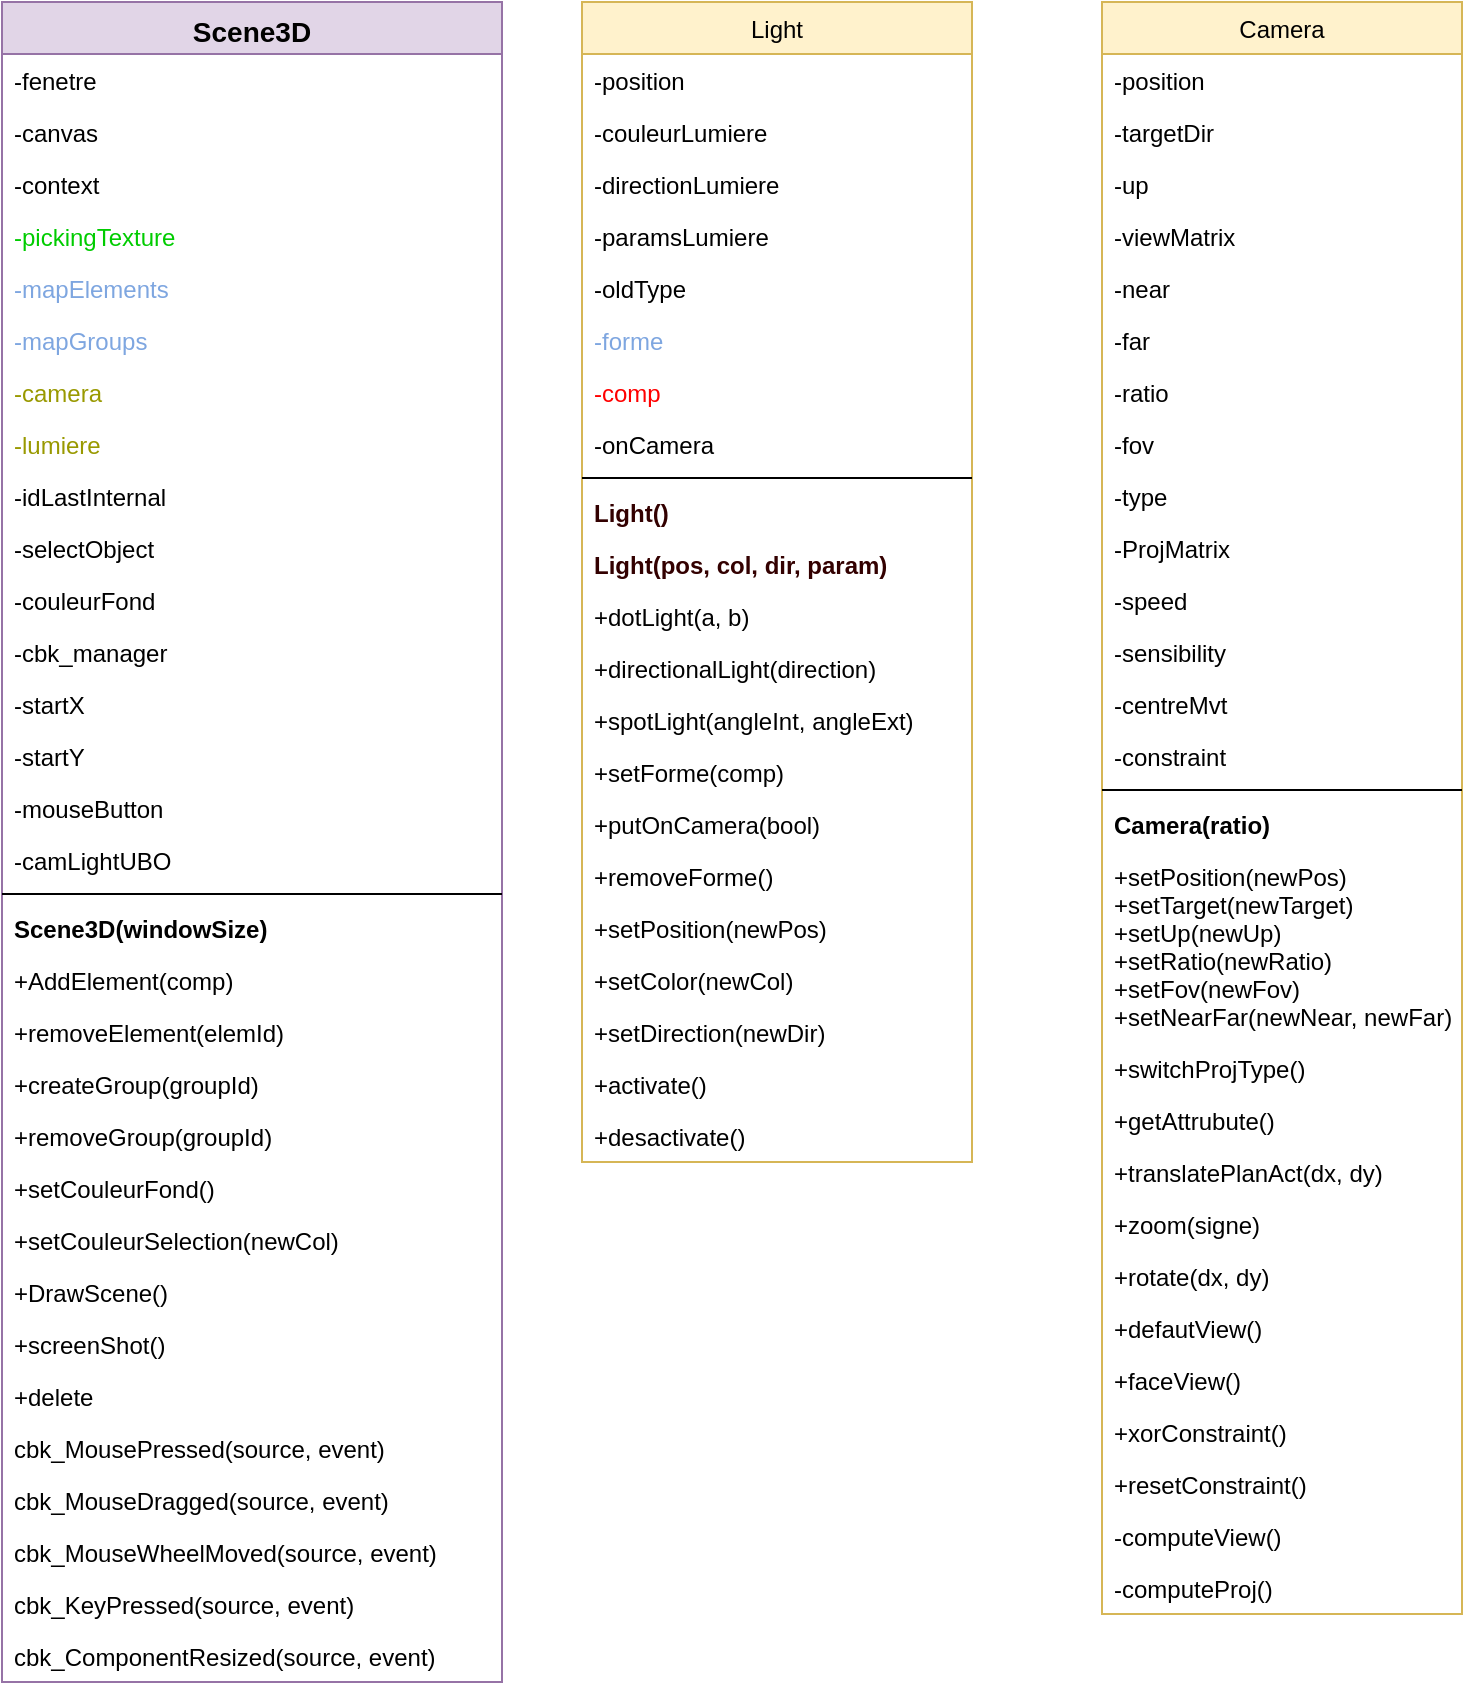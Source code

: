 <mxfile version="21.6.1" type="device">
  <diagram name="Page-1" id="umiVa4IN_gJWZShPGP4Q">
    <mxGraphModel dx="3081" dy="2779" grid="1" gridSize="10" guides="1" tooltips="1" connect="1" arrows="1" fold="1" page="1" pageScale="1" pageWidth="1169" pageHeight="1654" math="0" shadow="0">
      <root>
        <mxCell id="0" />
        <mxCell id="1" parent="0" />
        <mxCell id="tlqOP9wAjiYp1i78d2y5-1" value="Scene3D" style="swimlane;fontStyle=1;align=center;verticalAlign=top;childLayout=stackLayout;horizontal=1;startSize=26;horizontalStack=0;resizeParent=1;resizeLast=0;collapsible=1;marginBottom=0;rounded=0;shadow=0;strokeWidth=1;fillColor=#e1d5e7;strokeColor=#9673a6;fontSize=14;" vertex="1" parent="1">
          <mxGeometry x="-1160" y="-1640" width="250" height="840" as="geometry">
            <mxRectangle x="230" y="140" width="160" height="26" as="alternateBounds" />
          </mxGeometry>
        </mxCell>
        <mxCell id="tlqOP9wAjiYp1i78d2y5-2" value="-fenetre" style="text;align=left;verticalAlign=top;spacingLeft=4;spacingRight=4;overflow=hidden;rotatable=0;points=[[0,0.5],[1,0.5]];portConstraint=eastwest;" vertex="1" parent="tlqOP9wAjiYp1i78d2y5-1">
          <mxGeometry y="26" width="250" height="26" as="geometry" />
        </mxCell>
        <mxCell id="tlqOP9wAjiYp1i78d2y5-3" value="-canvas" style="text;align=left;verticalAlign=top;spacingLeft=4;spacingRight=4;overflow=hidden;rotatable=0;points=[[0,0.5],[1,0.5]];portConstraint=eastwest;" vertex="1" parent="tlqOP9wAjiYp1i78d2y5-1">
          <mxGeometry y="52" width="250" height="26" as="geometry" />
        </mxCell>
        <mxCell id="tlqOP9wAjiYp1i78d2y5-4" value="-context" style="text;align=left;verticalAlign=top;spacingLeft=4;spacingRight=4;overflow=hidden;rotatable=0;points=[[0,0.5],[1,0.5]];portConstraint=eastwest;" vertex="1" parent="tlqOP9wAjiYp1i78d2y5-1">
          <mxGeometry y="78" width="250" height="26" as="geometry" />
        </mxCell>
        <mxCell id="tlqOP9wAjiYp1i78d2y5-5" value="-pickingTexture" style="text;align=left;verticalAlign=top;spacingLeft=4;spacingRight=4;overflow=hidden;rotatable=0;points=[[0,0.5],[1,0.5]];portConstraint=eastwest;fontColor=#00CC00;" vertex="1" parent="tlqOP9wAjiYp1i78d2y5-1">
          <mxGeometry y="104" width="250" height="26" as="geometry" />
        </mxCell>
        <mxCell id="tlqOP9wAjiYp1i78d2y5-6" value="-mapElements" style="text;align=left;verticalAlign=top;spacingLeft=4;spacingRight=4;overflow=hidden;rotatable=0;points=[[0,0.5],[1,0.5]];portConstraint=eastwest;rounded=0;shadow=0;html=0;fontColor=#7EA6E0;" vertex="1" parent="tlqOP9wAjiYp1i78d2y5-1">
          <mxGeometry y="130" width="250" height="26" as="geometry" />
        </mxCell>
        <mxCell id="tlqOP9wAjiYp1i78d2y5-7" value="-mapGroups" style="text;align=left;verticalAlign=top;spacingLeft=4;spacingRight=4;overflow=hidden;rotatable=0;points=[[0,0.5],[1,0.5]];portConstraint=eastwest;rounded=0;shadow=0;html=0;fontColor=#7EA6E0;" vertex="1" parent="tlqOP9wAjiYp1i78d2y5-1">
          <mxGeometry y="156" width="250" height="26" as="geometry" />
        </mxCell>
        <mxCell id="tlqOP9wAjiYp1i78d2y5-8" value="-camera" style="text;align=left;verticalAlign=top;spacingLeft=4;spacingRight=4;overflow=hidden;rotatable=0;points=[[0,0.5],[1,0.5]];portConstraint=eastwest;rounded=0;shadow=0;html=0;fontColor=#999900;" vertex="1" parent="tlqOP9wAjiYp1i78d2y5-1">
          <mxGeometry y="182" width="250" height="26" as="geometry" />
        </mxCell>
        <mxCell id="tlqOP9wAjiYp1i78d2y5-9" value="-lumiere" style="text;align=left;verticalAlign=top;spacingLeft=4;spacingRight=4;overflow=hidden;rotatable=0;points=[[0,0.5],[1,0.5]];portConstraint=eastwest;rounded=0;shadow=0;html=0;fontColor=#999900;" vertex="1" parent="tlqOP9wAjiYp1i78d2y5-1">
          <mxGeometry y="208" width="250" height="26" as="geometry" />
        </mxCell>
        <mxCell id="tlqOP9wAjiYp1i78d2y5-10" value="-idLastInternal" style="text;align=left;verticalAlign=top;spacingLeft=4;spacingRight=4;overflow=hidden;rotatable=0;points=[[0,0.5],[1,0.5]];portConstraint=eastwest;rounded=0;shadow=0;html=0;fontColor=#000000;" vertex="1" parent="tlqOP9wAjiYp1i78d2y5-1">
          <mxGeometry y="234" width="250" height="26" as="geometry" />
        </mxCell>
        <mxCell id="tlqOP9wAjiYp1i78d2y5-11" value="-selectObject" style="text;align=left;verticalAlign=top;spacingLeft=4;spacingRight=4;overflow=hidden;rotatable=0;points=[[0,0.5],[1,0.5]];portConstraint=eastwest;rounded=0;shadow=0;html=0;fontColor=#000000;" vertex="1" parent="tlqOP9wAjiYp1i78d2y5-1">
          <mxGeometry y="260" width="250" height="26" as="geometry" />
        </mxCell>
        <mxCell id="tlqOP9wAjiYp1i78d2y5-12" value="-couleurFond" style="text;align=left;verticalAlign=top;spacingLeft=4;spacingRight=4;overflow=hidden;rotatable=0;points=[[0,0.5],[1,0.5]];portConstraint=eastwest;rounded=0;shadow=0;html=0;fontColor=#000000;" vertex="1" parent="tlqOP9wAjiYp1i78d2y5-1">
          <mxGeometry y="286" width="250" height="26" as="geometry" />
        </mxCell>
        <mxCell id="tlqOP9wAjiYp1i78d2y5-13" value="-cbk_manager" style="text;align=left;verticalAlign=top;spacingLeft=4;spacingRight=4;overflow=hidden;rotatable=0;points=[[0,0.5],[1,0.5]];portConstraint=eastwest;rounded=0;shadow=0;html=0;fontColor=#000000;" vertex="1" parent="tlqOP9wAjiYp1i78d2y5-1">
          <mxGeometry y="312" width="250" height="26" as="geometry" />
        </mxCell>
        <mxCell id="tlqOP9wAjiYp1i78d2y5-14" value="-startX" style="text;align=left;verticalAlign=top;spacingLeft=4;spacingRight=4;overflow=hidden;rotatable=0;points=[[0,0.5],[1,0.5]];portConstraint=eastwest;rounded=0;shadow=0;html=0;fontColor=#000000;" vertex="1" parent="tlqOP9wAjiYp1i78d2y5-1">
          <mxGeometry y="338" width="250" height="26" as="geometry" />
        </mxCell>
        <mxCell id="tlqOP9wAjiYp1i78d2y5-15" value="-startY" style="text;align=left;verticalAlign=top;spacingLeft=4;spacingRight=4;overflow=hidden;rotatable=0;points=[[0,0.5],[1,0.5]];portConstraint=eastwest;rounded=0;shadow=0;html=0;fontColor=#000000;" vertex="1" parent="tlqOP9wAjiYp1i78d2y5-1">
          <mxGeometry y="364" width="250" height="26" as="geometry" />
        </mxCell>
        <mxCell id="tlqOP9wAjiYp1i78d2y5-16" value="-mouseButton" style="text;align=left;verticalAlign=top;spacingLeft=4;spacingRight=4;overflow=hidden;rotatable=0;points=[[0,0.5],[1,0.5]];portConstraint=eastwest;rounded=0;shadow=0;html=0;fontColor=#000000;" vertex="1" parent="tlqOP9wAjiYp1i78d2y5-1">
          <mxGeometry y="390" width="250" height="26" as="geometry" />
        </mxCell>
        <mxCell id="tlqOP9wAjiYp1i78d2y5-17" value="-camLightUBO" style="text;align=left;verticalAlign=top;spacingLeft=4;spacingRight=4;overflow=hidden;rotatable=0;points=[[0,0.5],[1,0.5]];portConstraint=eastwest;rounded=0;shadow=0;html=0;fontColor=#000000;" vertex="1" parent="tlqOP9wAjiYp1i78d2y5-1">
          <mxGeometry y="416" width="250" height="26" as="geometry" />
        </mxCell>
        <mxCell id="tlqOP9wAjiYp1i78d2y5-18" value="" style="line;html=1;strokeWidth=1;align=left;verticalAlign=middle;spacingTop=-1;spacingLeft=3;spacingRight=3;rotatable=0;labelPosition=right;points=[];portConstraint=eastwest;" vertex="1" parent="tlqOP9wAjiYp1i78d2y5-1">
          <mxGeometry y="442" width="250" height="8" as="geometry" />
        </mxCell>
        <mxCell id="tlqOP9wAjiYp1i78d2y5-19" value="Scene3D(windowSize)" style="text;align=left;verticalAlign=top;spacingLeft=4;spacingRight=4;overflow=hidden;rotatable=0;points=[[0,0.5],[1,0.5]];portConstraint=eastwest;rounded=0;shadow=0;html=0;fontStyle=1" vertex="1" parent="tlqOP9wAjiYp1i78d2y5-1">
          <mxGeometry y="450" width="250" height="26" as="geometry" />
        </mxCell>
        <mxCell id="tlqOP9wAjiYp1i78d2y5-20" value="+AddElement(comp)" style="text;align=left;verticalAlign=top;spacingLeft=4;spacingRight=4;overflow=hidden;rotatable=0;points=[[0,0.5],[1,0.5]];portConstraint=eastwest;rounded=0;shadow=0;html=0;" vertex="1" parent="tlqOP9wAjiYp1i78d2y5-1">
          <mxGeometry y="476" width="250" height="26" as="geometry" />
        </mxCell>
        <mxCell id="tlqOP9wAjiYp1i78d2y5-21" value="+removeElement(elemId)" style="text;align=left;verticalAlign=top;spacingLeft=4;spacingRight=4;overflow=hidden;rotatable=0;points=[[0,0.5],[1,0.5]];portConstraint=eastwest;rounded=0;shadow=0;html=0;" vertex="1" parent="tlqOP9wAjiYp1i78d2y5-1">
          <mxGeometry y="502" width="250" height="26" as="geometry" />
        </mxCell>
        <mxCell id="tlqOP9wAjiYp1i78d2y5-22" value="+createGroup(groupId)" style="text;align=left;verticalAlign=top;spacingLeft=4;spacingRight=4;overflow=hidden;rotatable=0;points=[[0,0.5],[1,0.5]];portConstraint=eastwest;rounded=0;shadow=0;html=0;" vertex="1" parent="tlqOP9wAjiYp1i78d2y5-1">
          <mxGeometry y="528" width="250" height="26" as="geometry" />
        </mxCell>
        <mxCell id="tlqOP9wAjiYp1i78d2y5-23" value="+removeGroup(groupId)" style="text;align=left;verticalAlign=top;spacingLeft=4;spacingRight=4;overflow=hidden;rotatable=0;points=[[0,0.5],[1,0.5]];portConstraint=eastwest;rounded=0;shadow=0;html=0;" vertex="1" parent="tlqOP9wAjiYp1i78d2y5-1">
          <mxGeometry y="554" width="250" height="26" as="geometry" />
        </mxCell>
        <mxCell id="tlqOP9wAjiYp1i78d2y5-24" value="+setCouleurFond()" style="text;align=left;verticalAlign=top;spacingLeft=4;spacingRight=4;overflow=hidden;rotatable=0;points=[[0,0.5],[1,0.5]];portConstraint=eastwest;rounded=0;shadow=0;html=0;" vertex="1" parent="tlqOP9wAjiYp1i78d2y5-1">
          <mxGeometry y="580" width="250" height="26" as="geometry" />
        </mxCell>
        <mxCell id="tlqOP9wAjiYp1i78d2y5-25" value="+setCouleurSelection(newCol)" style="text;align=left;verticalAlign=top;spacingLeft=4;spacingRight=4;overflow=hidden;rotatable=0;points=[[0,0.5],[1,0.5]];portConstraint=eastwest;rounded=0;shadow=0;html=0;" vertex="1" parent="tlqOP9wAjiYp1i78d2y5-1">
          <mxGeometry y="606" width="250" height="26" as="geometry" />
        </mxCell>
        <mxCell id="tlqOP9wAjiYp1i78d2y5-26" value="+DrawScene()" style="text;align=left;verticalAlign=top;spacingLeft=4;spacingRight=4;overflow=hidden;rotatable=0;points=[[0,0.5],[1,0.5]];portConstraint=eastwest;rounded=0;shadow=0;html=0;" vertex="1" parent="tlqOP9wAjiYp1i78d2y5-1">
          <mxGeometry y="632" width="250" height="26" as="geometry" />
        </mxCell>
        <mxCell id="tlqOP9wAjiYp1i78d2y5-27" value="+screenShot()" style="text;align=left;verticalAlign=top;spacingLeft=4;spacingRight=4;overflow=hidden;rotatable=0;points=[[0,0.5],[1,0.5]];portConstraint=eastwest;rounded=0;shadow=0;html=0;" vertex="1" parent="tlqOP9wAjiYp1i78d2y5-1">
          <mxGeometry y="658" width="250" height="26" as="geometry" />
        </mxCell>
        <mxCell id="tlqOP9wAjiYp1i78d2y5-28" value="+delete" style="text;align=left;verticalAlign=top;spacingLeft=4;spacingRight=4;overflow=hidden;rotatable=0;points=[[0,0.5],[1,0.5]];portConstraint=eastwest;rounded=0;shadow=0;html=0;" vertex="1" parent="tlqOP9wAjiYp1i78d2y5-1">
          <mxGeometry y="684" width="250" height="26" as="geometry" />
        </mxCell>
        <mxCell id="tlqOP9wAjiYp1i78d2y5-29" value="cbk_MousePressed(source, event)" style="text;align=left;verticalAlign=top;spacingLeft=4;spacingRight=4;overflow=hidden;rotatable=0;points=[[0,0.5],[1,0.5]];portConstraint=eastwest;rounded=0;shadow=0;html=0;" vertex="1" parent="tlqOP9wAjiYp1i78d2y5-1">
          <mxGeometry y="710" width="250" height="26" as="geometry" />
        </mxCell>
        <mxCell id="tlqOP9wAjiYp1i78d2y5-30" value="cbk_MouseDragged(source, event)" style="text;align=left;verticalAlign=top;spacingLeft=4;spacingRight=4;overflow=hidden;rotatable=0;points=[[0,0.5],[1,0.5]];portConstraint=eastwest;rounded=0;shadow=0;html=0;" vertex="1" parent="tlqOP9wAjiYp1i78d2y5-1">
          <mxGeometry y="736" width="250" height="26" as="geometry" />
        </mxCell>
        <mxCell id="tlqOP9wAjiYp1i78d2y5-31" value="cbk_MouseWheelMoved(source, event)" style="text;align=left;verticalAlign=top;spacingLeft=4;spacingRight=4;overflow=hidden;rotatable=0;points=[[0,0.5],[1,0.5]];portConstraint=eastwest;rounded=0;shadow=0;html=0;" vertex="1" parent="tlqOP9wAjiYp1i78d2y5-1">
          <mxGeometry y="762" width="250" height="26" as="geometry" />
        </mxCell>
        <mxCell id="tlqOP9wAjiYp1i78d2y5-32" value="cbk_KeyPressed(source, event)" style="text;align=left;verticalAlign=top;spacingLeft=4;spacingRight=4;overflow=hidden;rotatable=0;points=[[0,0.5],[1,0.5]];portConstraint=eastwest;rounded=0;shadow=0;html=0;" vertex="1" parent="tlqOP9wAjiYp1i78d2y5-1">
          <mxGeometry y="788" width="250" height="26" as="geometry" />
        </mxCell>
        <mxCell id="tlqOP9wAjiYp1i78d2y5-33" value="cbk_ComponentResized(source, event)" style="text;align=left;verticalAlign=top;spacingLeft=4;spacingRight=4;overflow=hidden;rotatable=0;points=[[0,0.5],[1,0.5]];portConstraint=eastwest;rounded=0;shadow=0;html=0;" vertex="1" parent="tlqOP9wAjiYp1i78d2y5-1">
          <mxGeometry y="814" width="250" height="26" as="geometry" />
        </mxCell>
        <mxCell id="tlqOP9wAjiYp1i78d2y5-34" value="Light" style="swimlane;fontStyle=0;align=center;verticalAlign=top;childLayout=stackLayout;horizontal=1;startSize=26;horizontalStack=0;resizeParent=1;resizeLast=0;collapsible=1;marginBottom=0;rounded=0;shadow=0;strokeWidth=1;fillColor=#fff2cc;strokeColor=#d6b656;" vertex="1" parent="1">
          <mxGeometry x="-870" y="-1640" width="195" height="580" as="geometry">
            <mxRectangle x="550" y="140" width="160" height="26" as="alternateBounds" />
          </mxGeometry>
        </mxCell>
        <mxCell id="tlqOP9wAjiYp1i78d2y5-35" value="-position" style="text;align=left;verticalAlign=top;spacingLeft=4;spacingRight=4;overflow=hidden;rotatable=0;points=[[0,0.5],[1,0.5]];portConstraint=eastwest;rounded=0;shadow=0;html=0;" vertex="1" parent="tlqOP9wAjiYp1i78d2y5-34">
          <mxGeometry y="26" width="195" height="26" as="geometry" />
        </mxCell>
        <mxCell id="tlqOP9wAjiYp1i78d2y5-36" value="-couleurLumiere" style="text;align=left;verticalAlign=top;spacingLeft=4;spacingRight=4;overflow=hidden;rotatable=0;points=[[0,0.5],[1,0.5]];portConstraint=eastwest;rounded=0;shadow=0;html=0;" vertex="1" parent="tlqOP9wAjiYp1i78d2y5-34">
          <mxGeometry y="52" width="195" height="26" as="geometry" />
        </mxCell>
        <mxCell id="tlqOP9wAjiYp1i78d2y5-37" value="-directionLumiere" style="text;align=left;verticalAlign=top;spacingLeft=4;spacingRight=4;overflow=hidden;rotatable=0;points=[[0,0.5],[1,0.5]];portConstraint=eastwest;rounded=0;shadow=0;html=0;" vertex="1" parent="tlqOP9wAjiYp1i78d2y5-34">
          <mxGeometry y="78" width="195" height="26" as="geometry" />
        </mxCell>
        <mxCell id="tlqOP9wAjiYp1i78d2y5-38" value="-paramsLumiere" style="text;align=left;verticalAlign=top;spacingLeft=4;spacingRight=4;overflow=hidden;rotatable=0;points=[[0,0.5],[1,0.5]];portConstraint=eastwest;rounded=0;shadow=0;html=0;" vertex="1" parent="tlqOP9wAjiYp1i78d2y5-34">
          <mxGeometry y="104" width="195" height="26" as="geometry" />
        </mxCell>
        <mxCell id="tlqOP9wAjiYp1i78d2y5-39" value="-oldType" style="text;align=left;verticalAlign=top;spacingLeft=4;spacingRight=4;overflow=hidden;rotatable=0;points=[[0,0.5],[1,0.5]];portConstraint=eastwest;rounded=0;shadow=0;html=0;" vertex="1" parent="tlqOP9wAjiYp1i78d2y5-34">
          <mxGeometry y="130" width="195" height="26" as="geometry" />
        </mxCell>
        <mxCell id="tlqOP9wAjiYp1i78d2y5-40" value="-forme" style="text;align=left;verticalAlign=top;spacingLeft=4;spacingRight=4;overflow=hidden;rotatable=0;points=[[0,0.5],[1,0.5]];portConstraint=eastwest;rounded=0;shadow=0;html=0;fontColor=#7EA6E0;" vertex="1" parent="tlqOP9wAjiYp1i78d2y5-34">
          <mxGeometry y="156" width="195" height="26" as="geometry" />
        </mxCell>
        <mxCell id="tlqOP9wAjiYp1i78d2y5-41" value="-comp" style="text;align=left;verticalAlign=top;spacingLeft=4;spacingRight=4;overflow=hidden;rotatable=0;points=[[0,0.5],[1,0.5]];portConstraint=eastwest;rounded=0;shadow=0;html=0;fontColor=#FF0000;" vertex="1" parent="tlqOP9wAjiYp1i78d2y5-34">
          <mxGeometry y="182" width="195" height="26" as="geometry" />
        </mxCell>
        <mxCell id="tlqOP9wAjiYp1i78d2y5-42" value="-onCamera" style="text;align=left;verticalAlign=top;spacingLeft=4;spacingRight=4;overflow=hidden;rotatable=0;points=[[0,0.5],[1,0.5]];portConstraint=eastwest;rounded=0;shadow=0;html=0;" vertex="1" parent="tlqOP9wAjiYp1i78d2y5-34">
          <mxGeometry y="208" width="195" height="26" as="geometry" />
        </mxCell>
        <mxCell id="tlqOP9wAjiYp1i78d2y5-43" value="" style="line;html=1;strokeWidth=1;align=left;verticalAlign=middle;spacingTop=-1;spacingLeft=3;spacingRight=3;rotatable=0;labelPosition=right;points=[];portConstraint=eastwest;" vertex="1" parent="tlqOP9wAjiYp1i78d2y5-34">
          <mxGeometry y="234" width="195" height="8" as="geometry" />
        </mxCell>
        <mxCell id="tlqOP9wAjiYp1i78d2y5-44" value="Light()" style="text;align=left;verticalAlign=top;spacingLeft=4;spacingRight=4;overflow=hidden;rotatable=0;points=[[0,0.5],[1,0.5]];portConstraint=eastwest;rounded=0;shadow=0;html=0;fontStyle=1;fontColor=#330000;" vertex="1" parent="tlqOP9wAjiYp1i78d2y5-34">
          <mxGeometry y="242" width="195" height="26" as="geometry" />
        </mxCell>
        <mxCell id="tlqOP9wAjiYp1i78d2y5-45" value="Light(pos, col, dir, param)" style="text;align=left;verticalAlign=top;spacingLeft=4;spacingRight=4;overflow=hidden;rotatable=0;points=[[0,0.5],[1,0.5]];portConstraint=eastwest;rounded=0;shadow=0;html=0;fontStyle=1;fontColor=#330000;" vertex="1" parent="tlqOP9wAjiYp1i78d2y5-34">
          <mxGeometry y="268" width="195" height="26" as="geometry" />
        </mxCell>
        <mxCell id="tlqOP9wAjiYp1i78d2y5-46" value="+dotLight(a, b)" style="text;align=left;verticalAlign=top;spacingLeft=4;spacingRight=4;overflow=hidden;rotatable=0;points=[[0,0.5],[1,0.5]];portConstraint=eastwest;rounded=0;shadow=0;html=0;" vertex="1" parent="tlqOP9wAjiYp1i78d2y5-34">
          <mxGeometry y="294" width="195" height="26" as="geometry" />
        </mxCell>
        <mxCell id="tlqOP9wAjiYp1i78d2y5-47" value="+directionalLight(direction)" style="text;align=left;verticalAlign=top;spacingLeft=4;spacingRight=4;overflow=hidden;rotatable=0;points=[[0,0.5],[1,0.5]];portConstraint=eastwest;rounded=0;shadow=0;html=0;" vertex="1" parent="tlqOP9wAjiYp1i78d2y5-34">
          <mxGeometry y="320" width="195" height="26" as="geometry" />
        </mxCell>
        <mxCell id="tlqOP9wAjiYp1i78d2y5-48" value="+spotLight(angleInt, angleExt)" style="text;align=left;verticalAlign=top;spacingLeft=4;spacingRight=4;overflow=hidden;rotatable=0;points=[[0,0.5],[1,0.5]];portConstraint=eastwest;rounded=0;shadow=0;html=0;" vertex="1" parent="tlqOP9wAjiYp1i78d2y5-34">
          <mxGeometry y="346" width="195" height="26" as="geometry" />
        </mxCell>
        <mxCell id="tlqOP9wAjiYp1i78d2y5-49" value="+setForme(comp)" style="text;align=left;verticalAlign=top;spacingLeft=4;spacingRight=4;overflow=hidden;rotatable=0;points=[[0,0.5],[1,0.5]];portConstraint=eastwest;rounded=0;shadow=0;html=0;" vertex="1" parent="tlqOP9wAjiYp1i78d2y5-34">
          <mxGeometry y="372" width="195" height="26" as="geometry" />
        </mxCell>
        <mxCell id="tlqOP9wAjiYp1i78d2y5-50" value="+putOnCamera(bool)" style="text;align=left;verticalAlign=top;spacingLeft=4;spacingRight=4;overflow=hidden;rotatable=0;points=[[0,0.5],[1,0.5]];portConstraint=eastwest;rounded=0;shadow=0;html=0;" vertex="1" parent="tlqOP9wAjiYp1i78d2y5-34">
          <mxGeometry y="398" width="195" height="26" as="geometry" />
        </mxCell>
        <mxCell id="tlqOP9wAjiYp1i78d2y5-51" value="+removeForme()" style="text;align=left;verticalAlign=top;spacingLeft=4;spacingRight=4;overflow=hidden;rotatable=0;points=[[0,0.5],[1,0.5]];portConstraint=eastwest;rounded=0;shadow=0;html=0;" vertex="1" parent="tlqOP9wAjiYp1i78d2y5-34">
          <mxGeometry y="424" width="195" height="26" as="geometry" />
        </mxCell>
        <mxCell id="tlqOP9wAjiYp1i78d2y5-52" value="+setPosition(newPos)" style="text;align=left;verticalAlign=top;spacingLeft=4;spacingRight=4;overflow=hidden;rotatable=0;points=[[0,0.5],[1,0.5]];portConstraint=eastwest;rounded=0;shadow=0;html=0;" vertex="1" parent="tlqOP9wAjiYp1i78d2y5-34">
          <mxGeometry y="450" width="195" height="26" as="geometry" />
        </mxCell>
        <mxCell id="tlqOP9wAjiYp1i78d2y5-53" value="+setColor(newCol)" style="text;align=left;verticalAlign=top;spacingLeft=4;spacingRight=4;overflow=hidden;rotatable=0;points=[[0,0.5],[1,0.5]];portConstraint=eastwest;rounded=0;shadow=0;html=0;" vertex="1" parent="tlqOP9wAjiYp1i78d2y5-34">
          <mxGeometry y="476" width="195" height="26" as="geometry" />
        </mxCell>
        <mxCell id="tlqOP9wAjiYp1i78d2y5-54" value="+setDirection(newDir)" style="text;align=left;verticalAlign=top;spacingLeft=4;spacingRight=4;overflow=hidden;rotatable=0;points=[[0,0.5],[1,0.5]];portConstraint=eastwest;rounded=0;shadow=0;html=0;" vertex="1" parent="tlqOP9wAjiYp1i78d2y5-34">
          <mxGeometry y="502" width="195" height="26" as="geometry" />
        </mxCell>
        <mxCell id="tlqOP9wAjiYp1i78d2y5-55" value="+activate()" style="text;align=left;verticalAlign=top;spacingLeft=4;spacingRight=4;overflow=hidden;rotatable=0;points=[[0,0.5],[1,0.5]];portConstraint=eastwest;rounded=0;shadow=0;html=0;" vertex="1" parent="tlqOP9wAjiYp1i78d2y5-34">
          <mxGeometry y="528" width="195" height="26" as="geometry" />
        </mxCell>
        <mxCell id="tlqOP9wAjiYp1i78d2y5-56" value="+desactivate()" style="text;align=left;verticalAlign=top;spacingLeft=4;spacingRight=4;overflow=hidden;rotatable=0;points=[[0,0.5],[1,0.5]];portConstraint=eastwest;rounded=0;shadow=0;html=0;" vertex="1" parent="tlqOP9wAjiYp1i78d2y5-34">
          <mxGeometry y="554" width="195" height="26" as="geometry" />
        </mxCell>
        <mxCell id="tlqOP9wAjiYp1i78d2y5-57" value="Camera" style="swimlane;fontStyle=0;align=center;verticalAlign=top;childLayout=stackLayout;horizontal=1;startSize=26;horizontalStack=0;resizeParent=1;resizeLast=0;collapsible=1;marginBottom=0;rounded=0;shadow=0;strokeWidth=1;fillColor=#fff2cc;strokeColor=#d6b656;" vertex="1" parent="1">
          <mxGeometry x="-610" y="-1640" width="180" height="806" as="geometry">
            <mxRectangle x="230" y="140" width="160" height="26" as="alternateBounds" />
          </mxGeometry>
        </mxCell>
        <mxCell id="tlqOP9wAjiYp1i78d2y5-58" value="-position" style="text;align=left;verticalAlign=top;spacingLeft=4;spacingRight=4;overflow=hidden;rotatable=0;points=[[0,0.5],[1,0.5]];portConstraint=eastwest;" vertex="1" parent="tlqOP9wAjiYp1i78d2y5-57">
          <mxGeometry y="26" width="180" height="26" as="geometry" />
        </mxCell>
        <mxCell id="tlqOP9wAjiYp1i78d2y5-59" value="-targetDir" style="text;align=left;verticalAlign=top;spacingLeft=4;spacingRight=4;overflow=hidden;rotatable=0;points=[[0,0.5],[1,0.5]];portConstraint=eastwest;rounded=0;shadow=0;html=0;" vertex="1" parent="tlqOP9wAjiYp1i78d2y5-57">
          <mxGeometry y="52" width="180" height="26" as="geometry" />
        </mxCell>
        <mxCell id="tlqOP9wAjiYp1i78d2y5-60" value="-up" style="text;align=left;verticalAlign=top;spacingLeft=4;spacingRight=4;overflow=hidden;rotatable=0;points=[[0,0.5],[1,0.5]];portConstraint=eastwest;rounded=0;shadow=0;html=0;" vertex="1" parent="tlqOP9wAjiYp1i78d2y5-57">
          <mxGeometry y="78" width="180" height="26" as="geometry" />
        </mxCell>
        <mxCell id="tlqOP9wAjiYp1i78d2y5-61" value="-viewMatrix" style="text;align=left;verticalAlign=top;spacingLeft=4;spacingRight=4;overflow=hidden;rotatable=0;points=[[0,0.5],[1,0.5]];portConstraint=eastwest;rounded=0;shadow=0;html=0;" vertex="1" parent="tlqOP9wAjiYp1i78d2y5-57">
          <mxGeometry y="104" width="180" height="26" as="geometry" />
        </mxCell>
        <mxCell id="tlqOP9wAjiYp1i78d2y5-62" value="-near" style="text;align=left;verticalAlign=top;spacingLeft=4;spacingRight=4;overflow=hidden;rotatable=0;points=[[0,0.5],[1,0.5]];portConstraint=eastwest;rounded=0;shadow=0;html=0;" vertex="1" parent="tlqOP9wAjiYp1i78d2y5-57">
          <mxGeometry y="130" width="180" height="26" as="geometry" />
        </mxCell>
        <mxCell id="tlqOP9wAjiYp1i78d2y5-63" value="-far" style="text;align=left;verticalAlign=top;spacingLeft=4;spacingRight=4;overflow=hidden;rotatable=0;points=[[0,0.5],[1,0.5]];portConstraint=eastwest;rounded=0;shadow=0;html=0;" vertex="1" parent="tlqOP9wAjiYp1i78d2y5-57">
          <mxGeometry y="156" width="180" height="26" as="geometry" />
        </mxCell>
        <mxCell id="tlqOP9wAjiYp1i78d2y5-64" value="-ratio" style="text;align=left;verticalAlign=top;spacingLeft=4;spacingRight=4;overflow=hidden;rotatable=0;points=[[0,0.5],[1,0.5]];portConstraint=eastwest;rounded=0;shadow=0;html=0;" vertex="1" parent="tlqOP9wAjiYp1i78d2y5-57">
          <mxGeometry y="182" width="180" height="26" as="geometry" />
        </mxCell>
        <mxCell id="tlqOP9wAjiYp1i78d2y5-65" value="-fov" style="text;align=left;verticalAlign=top;spacingLeft=4;spacingRight=4;overflow=hidden;rotatable=0;points=[[0,0.5],[1,0.5]];portConstraint=eastwest;rounded=0;shadow=0;html=0;" vertex="1" parent="tlqOP9wAjiYp1i78d2y5-57">
          <mxGeometry y="208" width="180" height="26" as="geometry" />
        </mxCell>
        <mxCell id="tlqOP9wAjiYp1i78d2y5-66" value="-type" style="text;align=left;verticalAlign=top;spacingLeft=4;spacingRight=4;overflow=hidden;rotatable=0;points=[[0,0.5],[1,0.5]];portConstraint=eastwest;rounded=0;shadow=0;html=0;" vertex="1" parent="tlqOP9wAjiYp1i78d2y5-57">
          <mxGeometry y="234" width="180" height="26" as="geometry" />
        </mxCell>
        <mxCell id="tlqOP9wAjiYp1i78d2y5-67" value="-ProjMatrix" style="text;align=left;verticalAlign=top;spacingLeft=4;spacingRight=4;overflow=hidden;rotatable=0;points=[[0,0.5],[1,0.5]];portConstraint=eastwest;rounded=0;shadow=0;html=0;" vertex="1" parent="tlqOP9wAjiYp1i78d2y5-57">
          <mxGeometry y="260" width="180" height="26" as="geometry" />
        </mxCell>
        <mxCell id="tlqOP9wAjiYp1i78d2y5-68" value="-speed" style="text;align=left;verticalAlign=top;spacingLeft=4;spacingRight=4;overflow=hidden;rotatable=0;points=[[0,0.5],[1,0.5]];portConstraint=eastwest;rounded=0;shadow=0;html=0;" vertex="1" parent="tlqOP9wAjiYp1i78d2y5-57">
          <mxGeometry y="286" width="180" height="26" as="geometry" />
        </mxCell>
        <mxCell id="tlqOP9wAjiYp1i78d2y5-69" value="-sensibility" style="text;align=left;verticalAlign=top;spacingLeft=4;spacingRight=4;overflow=hidden;rotatable=0;points=[[0,0.5],[1,0.5]];portConstraint=eastwest;rounded=0;shadow=0;html=0;" vertex="1" parent="tlqOP9wAjiYp1i78d2y5-57">
          <mxGeometry y="312" width="180" height="26" as="geometry" />
        </mxCell>
        <mxCell id="tlqOP9wAjiYp1i78d2y5-70" value="-centreMvt" style="text;align=left;verticalAlign=top;spacingLeft=4;spacingRight=4;overflow=hidden;rotatable=0;points=[[0,0.5],[1,0.5]];portConstraint=eastwest;rounded=0;shadow=0;html=0;" vertex="1" parent="tlqOP9wAjiYp1i78d2y5-57">
          <mxGeometry y="338" width="180" height="26" as="geometry" />
        </mxCell>
        <mxCell id="tlqOP9wAjiYp1i78d2y5-71" value="-constraint" style="text;align=left;verticalAlign=top;spacingLeft=4;spacingRight=4;overflow=hidden;rotatable=0;points=[[0,0.5],[1,0.5]];portConstraint=eastwest;rounded=0;shadow=0;html=0;" vertex="1" parent="tlqOP9wAjiYp1i78d2y5-57">
          <mxGeometry y="364" width="180" height="26" as="geometry" />
        </mxCell>
        <mxCell id="tlqOP9wAjiYp1i78d2y5-72" value="" style="line;html=1;strokeWidth=1;align=left;verticalAlign=middle;spacingTop=-1;spacingLeft=3;spacingRight=3;rotatable=0;labelPosition=right;points=[];portConstraint=eastwest;" vertex="1" parent="tlqOP9wAjiYp1i78d2y5-57">
          <mxGeometry y="390" width="180" height="8" as="geometry" />
        </mxCell>
        <mxCell id="tlqOP9wAjiYp1i78d2y5-73" value="Camera(ratio)" style="text;align=left;verticalAlign=top;spacingLeft=4;spacingRight=4;overflow=hidden;rotatable=0;points=[[0,0.5],[1,0.5]];portConstraint=eastwest;rounded=0;shadow=0;html=0;fontStyle=1" vertex="1" parent="tlqOP9wAjiYp1i78d2y5-57">
          <mxGeometry y="398" width="180" height="26" as="geometry" />
        </mxCell>
        <mxCell id="tlqOP9wAjiYp1i78d2y5-74" value="+setPosition(newPos)&#xa;+setTarget(newTarget)&#xa;+setUp(newUp)&#xa;+setRatio(newRatio)&#xa;+setFov(newFov)&#xa;+setNearFar(newNear, newFar)" style="text;align=left;verticalAlign=top;spacingLeft=4;spacingRight=4;overflow=hidden;rotatable=0;points=[[0,0.5],[1,0.5]];portConstraint=eastwest;rounded=0;shadow=0;html=0;" vertex="1" parent="tlqOP9wAjiYp1i78d2y5-57">
          <mxGeometry y="424" width="180" height="96" as="geometry" />
        </mxCell>
        <mxCell id="tlqOP9wAjiYp1i78d2y5-75" value="+switchProjType()" style="text;align=left;verticalAlign=top;spacingLeft=4;spacingRight=4;overflow=hidden;rotatable=0;points=[[0,0.5],[1,0.5]];portConstraint=eastwest;rounded=0;shadow=0;html=0;" vertex="1" parent="tlqOP9wAjiYp1i78d2y5-57">
          <mxGeometry y="520" width="180" height="26" as="geometry" />
        </mxCell>
        <mxCell id="tlqOP9wAjiYp1i78d2y5-76" value="+getAttrubute()" style="text;align=left;verticalAlign=top;spacingLeft=4;spacingRight=4;overflow=hidden;rotatable=0;points=[[0,0.5],[1,0.5]];portConstraint=eastwest;rounded=0;shadow=0;html=0;" vertex="1" parent="tlqOP9wAjiYp1i78d2y5-57">
          <mxGeometry y="546" width="180" height="26" as="geometry" />
        </mxCell>
        <mxCell id="tlqOP9wAjiYp1i78d2y5-77" value="+translatePlanAct(dx, dy)" style="text;align=left;verticalAlign=top;spacingLeft=4;spacingRight=4;overflow=hidden;rotatable=0;points=[[0,0.5],[1,0.5]];portConstraint=eastwest;rounded=0;shadow=0;html=0;" vertex="1" parent="tlqOP9wAjiYp1i78d2y5-57">
          <mxGeometry y="572" width="180" height="26" as="geometry" />
        </mxCell>
        <mxCell id="tlqOP9wAjiYp1i78d2y5-78" value="+zoom(signe)" style="text;align=left;verticalAlign=top;spacingLeft=4;spacingRight=4;overflow=hidden;rotatable=0;points=[[0,0.5],[1,0.5]];portConstraint=eastwest;rounded=0;shadow=0;html=0;" vertex="1" parent="tlqOP9wAjiYp1i78d2y5-57">
          <mxGeometry y="598" width="180" height="26" as="geometry" />
        </mxCell>
        <mxCell id="tlqOP9wAjiYp1i78d2y5-79" value="+rotate(dx, dy)" style="text;align=left;verticalAlign=top;spacingLeft=4;spacingRight=4;overflow=hidden;rotatable=0;points=[[0,0.5],[1,0.5]];portConstraint=eastwest;rounded=0;shadow=0;html=0;" vertex="1" parent="tlqOP9wAjiYp1i78d2y5-57">
          <mxGeometry y="624" width="180" height="26" as="geometry" />
        </mxCell>
        <mxCell id="tlqOP9wAjiYp1i78d2y5-80" value="+defautView()" style="text;align=left;verticalAlign=top;spacingLeft=4;spacingRight=4;overflow=hidden;rotatable=0;points=[[0,0.5],[1,0.5]];portConstraint=eastwest;rounded=0;shadow=0;html=0;" vertex="1" parent="tlqOP9wAjiYp1i78d2y5-57">
          <mxGeometry y="650" width="180" height="26" as="geometry" />
        </mxCell>
        <mxCell id="tlqOP9wAjiYp1i78d2y5-81" value="+faceView()" style="text;align=left;verticalAlign=top;spacingLeft=4;spacingRight=4;overflow=hidden;rotatable=0;points=[[0,0.5],[1,0.5]];portConstraint=eastwest;rounded=0;shadow=0;html=0;" vertex="1" parent="tlqOP9wAjiYp1i78d2y5-57">
          <mxGeometry y="676" width="180" height="26" as="geometry" />
        </mxCell>
        <mxCell id="tlqOP9wAjiYp1i78d2y5-82" value="+xorConstraint()" style="text;align=left;verticalAlign=top;spacingLeft=4;spacingRight=4;overflow=hidden;rotatable=0;points=[[0,0.5],[1,0.5]];portConstraint=eastwest;rounded=0;shadow=0;html=0;" vertex="1" parent="tlqOP9wAjiYp1i78d2y5-57">
          <mxGeometry y="702" width="180" height="26" as="geometry" />
        </mxCell>
        <mxCell id="tlqOP9wAjiYp1i78d2y5-83" value="+resetConstraint()" style="text;align=left;verticalAlign=top;spacingLeft=4;spacingRight=4;overflow=hidden;rotatable=0;points=[[0,0.5],[1,0.5]];portConstraint=eastwest;rounded=0;shadow=0;html=0;" vertex="1" parent="tlqOP9wAjiYp1i78d2y5-57">
          <mxGeometry y="728" width="180" height="26" as="geometry" />
        </mxCell>
        <mxCell id="tlqOP9wAjiYp1i78d2y5-84" value="-computeView()" style="text;align=left;verticalAlign=top;spacingLeft=4;spacingRight=4;overflow=hidden;rotatable=0;points=[[0,0.5],[1,0.5]];portConstraint=eastwest;rounded=0;shadow=0;html=0;" vertex="1" parent="tlqOP9wAjiYp1i78d2y5-57">
          <mxGeometry y="754" width="180" height="26" as="geometry" />
        </mxCell>
        <mxCell id="tlqOP9wAjiYp1i78d2y5-85" value="-computeProj()" style="text;align=left;verticalAlign=top;spacingLeft=4;spacingRight=4;overflow=hidden;rotatable=0;points=[[0,0.5],[1,0.5]];portConstraint=eastwest;rounded=0;shadow=0;html=0;" vertex="1" parent="tlqOP9wAjiYp1i78d2y5-57">
          <mxGeometry y="780" width="180" height="26" as="geometry" />
        </mxCell>
      </root>
    </mxGraphModel>
  </diagram>
</mxfile>
